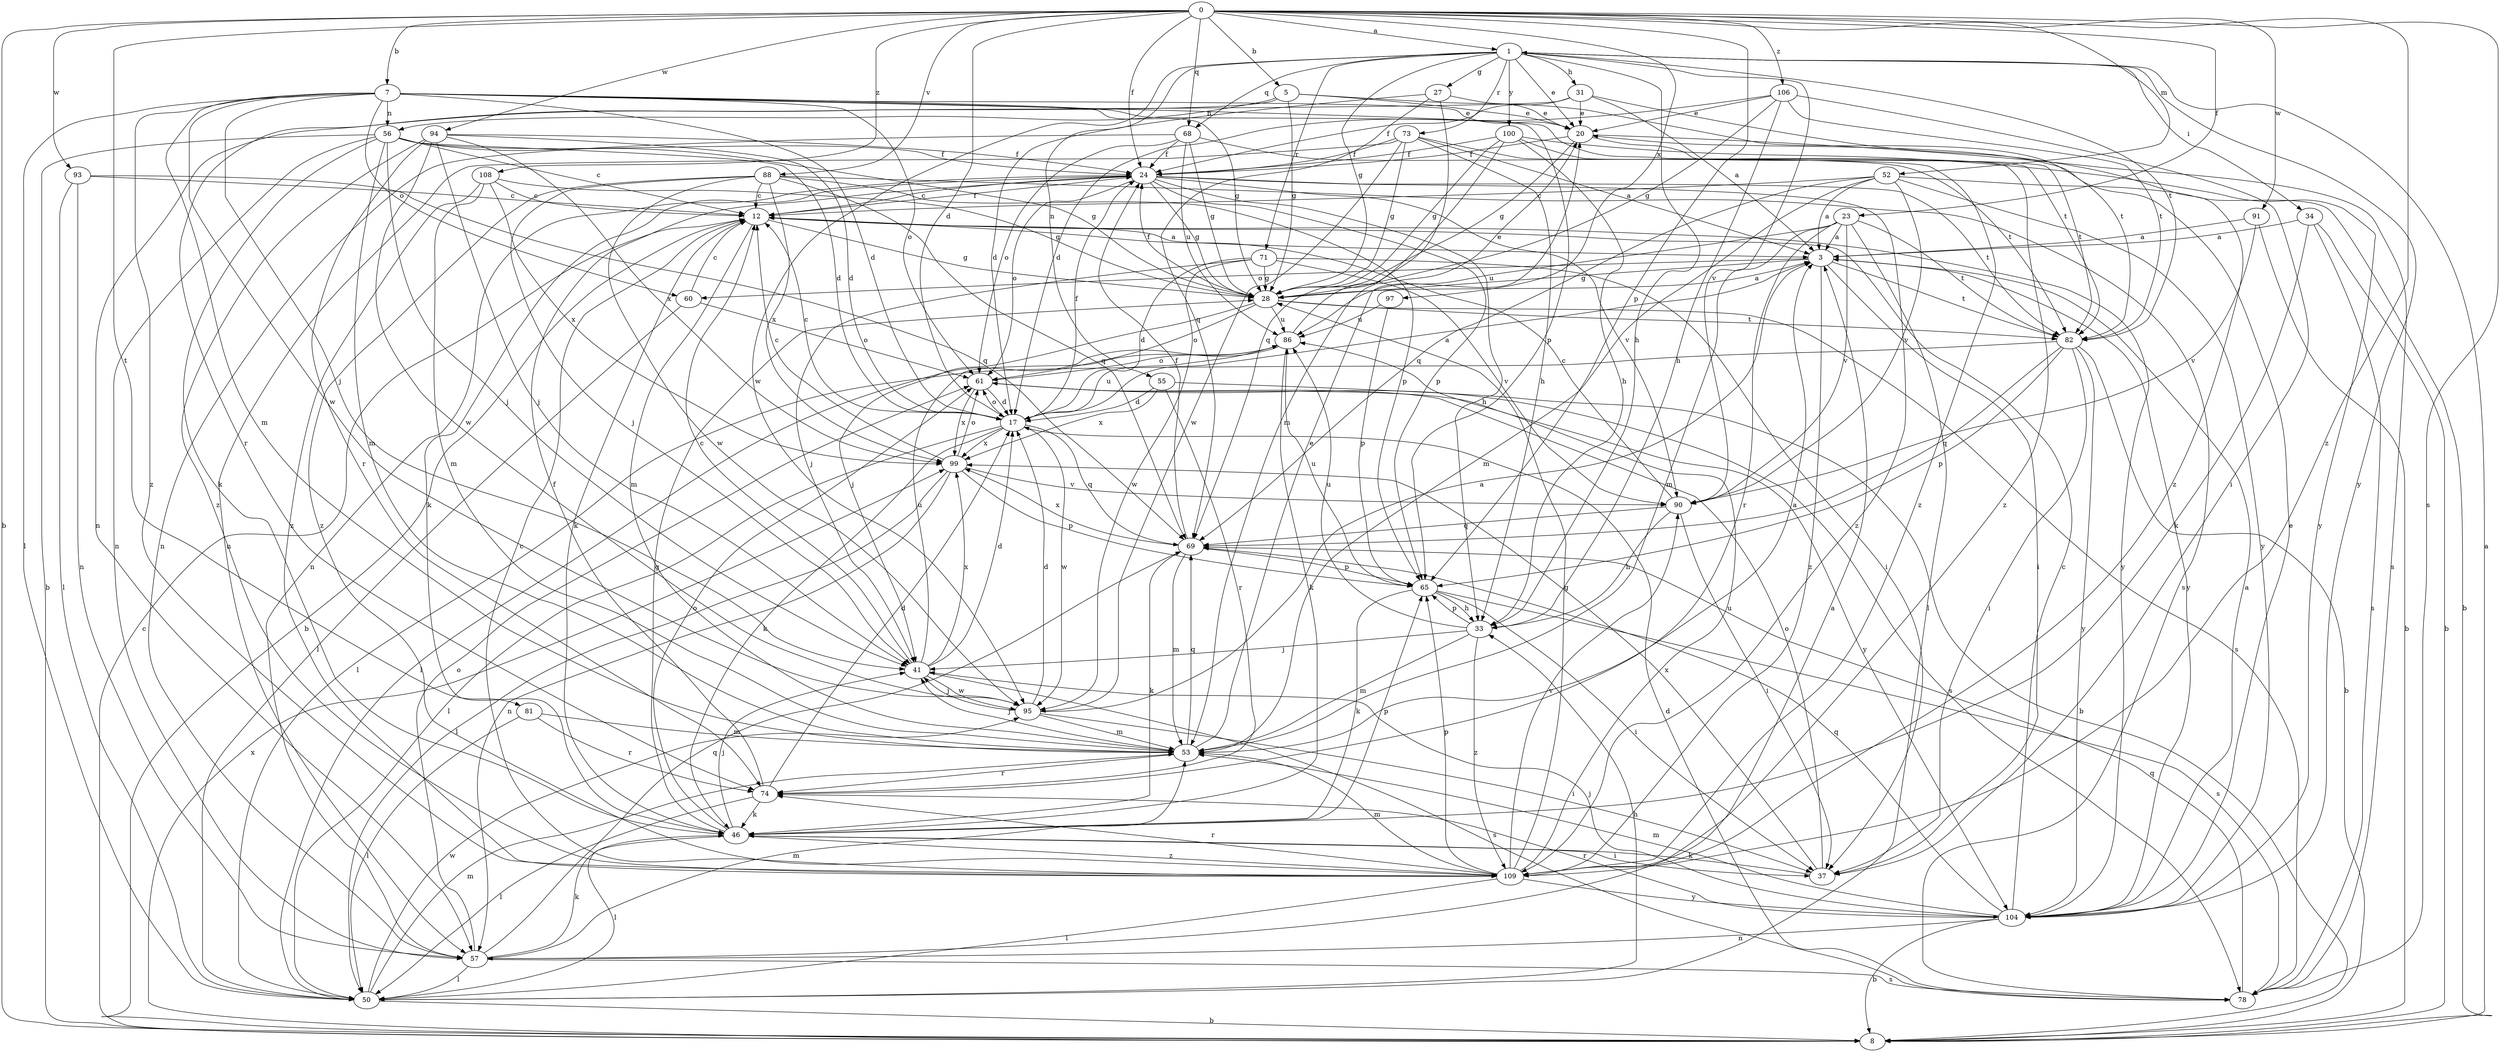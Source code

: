 strict digraph  {
0;
1;
3;
5;
7;
8;
12;
17;
20;
23;
24;
27;
28;
31;
33;
34;
37;
41;
46;
50;
52;
53;
55;
56;
57;
60;
61;
65;
68;
69;
71;
73;
74;
78;
81;
82;
86;
88;
90;
91;
93;
94;
95;
97;
99;
100;
104;
106;
108;
109;
0 -> 1  [label=a];
0 -> 5  [label=b];
0 -> 7  [label=b];
0 -> 8  [label=b];
0 -> 17  [label=d];
0 -> 23  [label=f];
0 -> 24  [label=f];
0 -> 52  [label=m];
0 -> 65  [label=p];
0 -> 68  [label=q];
0 -> 78  [label=s];
0 -> 81  [label=t];
0 -> 88  [label=v];
0 -> 91  [label=w];
0 -> 93  [label=w];
0 -> 94  [label=w];
0 -> 97  [label=x];
0 -> 106  [label=z];
0 -> 108  [label=z];
0 -> 109  [label=z];
1 -> 20  [label=e];
1 -> 27  [label=g];
1 -> 28  [label=g];
1 -> 31  [label=h];
1 -> 33  [label=h];
1 -> 34  [label=i];
1 -> 55  [label=n];
1 -> 68  [label=q];
1 -> 71  [label=r];
1 -> 73  [label=r];
1 -> 82  [label=t];
1 -> 90  [label=v];
1 -> 95  [label=w];
1 -> 100  [label=y];
1 -> 104  [label=y];
3 -> 28  [label=g];
3 -> 37  [label=i];
3 -> 60  [label=o];
3 -> 82  [label=t];
3 -> 104  [label=y];
3 -> 109  [label=z];
5 -> 20  [label=e];
5 -> 28  [label=g];
5 -> 56  [label=n];
5 -> 74  [label=r];
5 -> 82  [label=t];
7 -> 17  [label=d];
7 -> 20  [label=e];
7 -> 28  [label=g];
7 -> 41  [label=j];
7 -> 50  [label=l];
7 -> 53  [label=m];
7 -> 56  [label=n];
7 -> 60  [label=o];
7 -> 61  [label=o];
7 -> 65  [label=p];
7 -> 82  [label=t];
7 -> 95  [label=w];
7 -> 109  [label=z];
8 -> 1  [label=a];
8 -> 12  [label=c];
8 -> 99  [label=x];
12 -> 3  [label=a];
12 -> 8  [label=b];
12 -> 24  [label=f];
12 -> 28  [label=g];
12 -> 46  [label=k];
12 -> 53  [label=m];
12 -> 104  [label=y];
17 -> 3  [label=a];
17 -> 12  [label=c];
17 -> 24  [label=f];
17 -> 46  [label=k];
17 -> 50  [label=l];
17 -> 61  [label=o];
17 -> 69  [label=q];
17 -> 86  [label=u];
17 -> 95  [label=w];
17 -> 99  [label=x];
20 -> 24  [label=f];
20 -> 28  [label=g];
20 -> 78  [label=s];
20 -> 82  [label=t];
23 -> 3  [label=a];
23 -> 50  [label=l];
23 -> 53  [label=m];
23 -> 74  [label=r];
23 -> 82  [label=t];
23 -> 86  [label=u];
23 -> 90  [label=v];
24 -> 12  [label=c];
24 -> 28  [label=g];
24 -> 33  [label=h];
24 -> 46  [label=k];
24 -> 57  [label=n];
24 -> 61  [label=o];
24 -> 65  [label=p];
24 -> 82  [label=t];
24 -> 90  [label=v];
24 -> 109  [label=z];
27 -> 17  [label=d];
27 -> 20  [label=e];
27 -> 53  [label=m];
27 -> 69  [label=q];
28 -> 3  [label=a];
28 -> 24  [label=f];
28 -> 41  [label=j];
28 -> 61  [label=o];
28 -> 78  [label=s];
28 -> 82  [label=t];
28 -> 86  [label=u];
31 -> 3  [label=a];
31 -> 20  [label=e];
31 -> 24  [label=f];
31 -> 57  [label=n];
31 -> 109  [label=z];
33 -> 41  [label=j];
33 -> 53  [label=m];
33 -> 65  [label=p];
33 -> 86  [label=u];
33 -> 109  [label=z];
34 -> 3  [label=a];
34 -> 8  [label=b];
34 -> 46  [label=k];
34 -> 78  [label=s];
37 -> 46  [label=k];
37 -> 61  [label=o];
37 -> 99  [label=x];
41 -> 12  [label=c];
41 -> 17  [label=d];
41 -> 78  [label=s];
41 -> 86  [label=u];
41 -> 95  [label=w];
41 -> 99  [label=x];
46 -> 28  [label=g];
46 -> 37  [label=i];
46 -> 41  [label=j];
46 -> 50  [label=l];
46 -> 61  [label=o];
46 -> 65  [label=p];
46 -> 109  [label=z];
50 -> 8  [label=b];
50 -> 33  [label=h];
50 -> 53  [label=m];
50 -> 95  [label=w];
52 -> 3  [label=a];
52 -> 8  [label=b];
52 -> 12  [label=c];
52 -> 53  [label=m];
52 -> 69  [label=q];
52 -> 90  [label=v];
52 -> 104  [label=y];
53 -> 3  [label=a];
53 -> 20  [label=e];
53 -> 41  [label=j];
53 -> 69  [label=q];
53 -> 74  [label=r];
55 -> 8  [label=b];
55 -> 17  [label=d];
55 -> 74  [label=r];
55 -> 99  [label=x];
56 -> 8  [label=b];
56 -> 12  [label=c];
56 -> 17  [label=d];
56 -> 24  [label=f];
56 -> 28  [label=g];
56 -> 41  [label=j];
56 -> 46  [label=k];
56 -> 53  [label=m];
56 -> 57  [label=n];
57 -> 3  [label=a];
57 -> 46  [label=k];
57 -> 50  [label=l];
57 -> 53  [label=m];
57 -> 61  [label=o];
57 -> 69  [label=q];
57 -> 78  [label=s];
60 -> 12  [label=c];
60 -> 50  [label=l];
60 -> 61  [label=o];
61 -> 17  [label=d];
61 -> 78  [label=s];
61 -> 99  [label=x];
61 -> 104  [label=y];
65 -> 33  [label=h];
65 -> 37  [label=i];
65 -> 46  [label=k];
65 -> 78  [label=s];
65 -> 86  [label=u];
68 -> 24  [label=f];
68 -> 28  [label=g];
68 -> 57  [label=n];
68 -> 61  [label=o];
68 -> 82  [label=t];
68 -> 86  [label=u];
69 -> 24  [label=f];
69 -> 46  [label=k];
69 -> 53  [label=m];
69 -> 65  [label=p];
69 -> 99  [label=x];
71 -> 17  [label=d];
71 -> 28  [label=g];
71 -> 37  [label=i];
71 -> 41  [label=j];
71 -> 90  [label=v];
71 -> 95  [label=w];
73 -> 3  [label=a];
73 -> 24  [label=f];
73 -> 28  [label=g];
73 -> 33  [label=h];
73 -> 57  [label=n];
73 -> 95  [label=w];
73 -> 109  [label=z];
74 -> 17  [label=d];
74 -> 24  [label=f];
74 -> 46  [label=k];
74 -> 50  [label=l];
78 -> 17  [label=d];
78 -> 69  [label=q];
81 -> 50  [label=l];
81 -> 53  [label=m];
81 -> 74  [label=r];
82 -> 8  [label=b];
82 -> 37  [label=i];
82 -> 50  [label=l];
82 -> 65  [label=p];
82 -> 69  [label=q];
82 -> 104  [label=y];
86 -> 20  [label=e];
86 -> 46  [label=k];
86 -> 50  [label=l];
86 -> 61  [label=o];
88 -> 12  [label=c];
88 -> 41  [label=j];
88 -> 65  [label=p];
88 -> 69  [label=q];
88 -> 78  [label=s];
88 -> 95  [label=w];
88 -> 99  [label=x];
88 -> 109  [label=z];
90 -> 12  [label=c];
90 -> 33  [label=h];
90 -> 37  [label=i];
90 -> 69  [label=q];
91 -> 3  [label=a];
91 -> 8  [label=b];
91 -> 90  [label=v];
93 -> 12  [label=c];
93 -> 50  [label=l];
93 -> 57  [label=n];
93 -> 69  [label=q];
94 -> 17  [label=d];
94 -> 24  [label=f];
94 -> 41  [label=j];
94 -> 74  [label=r];
94 -> 95  [label=w];
94 -> 99  [label=x];
94 -> 109  [label=z];
95 -> 3  [label=a];
95 -> 17  [label=d];
95 -> 37  [label=i];
95 -> 41  [label=j];
95 -> 53  [label=m];
97 -> 65  [label=p];
97 -> 86  [label=u];
99 -> 12  [label=c];
99 -> 50  [label=l];
99 -> 57  [label=n];
99 -> 61  [label=o];
99 -> 65  [label=p];
99 -> 90  [label=v];
100 -> 24  [label=f];
100 -> 28  [label=g];
100 -> 33  [label=h];
100 -> 69  [label=q];
100 -> 104  [label=y];
100 -> 109  [label=z];
104 -> 3  [label=a];
104 -> 8  [label=b];
104 -> 12  [label=c];
104 -> 20  [label=e];
104 -> 41  [label=j];
104 -> 53  [label=m];
104 -> 57  [label=n];
104 -> 69  [label=q];
104 -> 74  [label=r];
106 -> 17  [label=d];
106 -> 20  [label=e];
106 -> 28  [label=g];
106 -> 33  [label=h];
106 -> 37  [label=i];
106 -> 82  [label=t];
108 -> 12  [label=c];
108 -> 28  [label=g];
108 -> 53  [label=m];
108 -> 99  [label=x];
108 -> 109  [label=z];
109 -> 12  [label=c];
109 -> 28  [label=g];
109 -> 50  [label=l];
109 -> 53  [label=m];
109 -> 65  [label=p];
109 -> 74  [label=r];
109 -> 86  [label=u];
109 -> 90  [label=v];
109 -> 104  [label=y];
}
